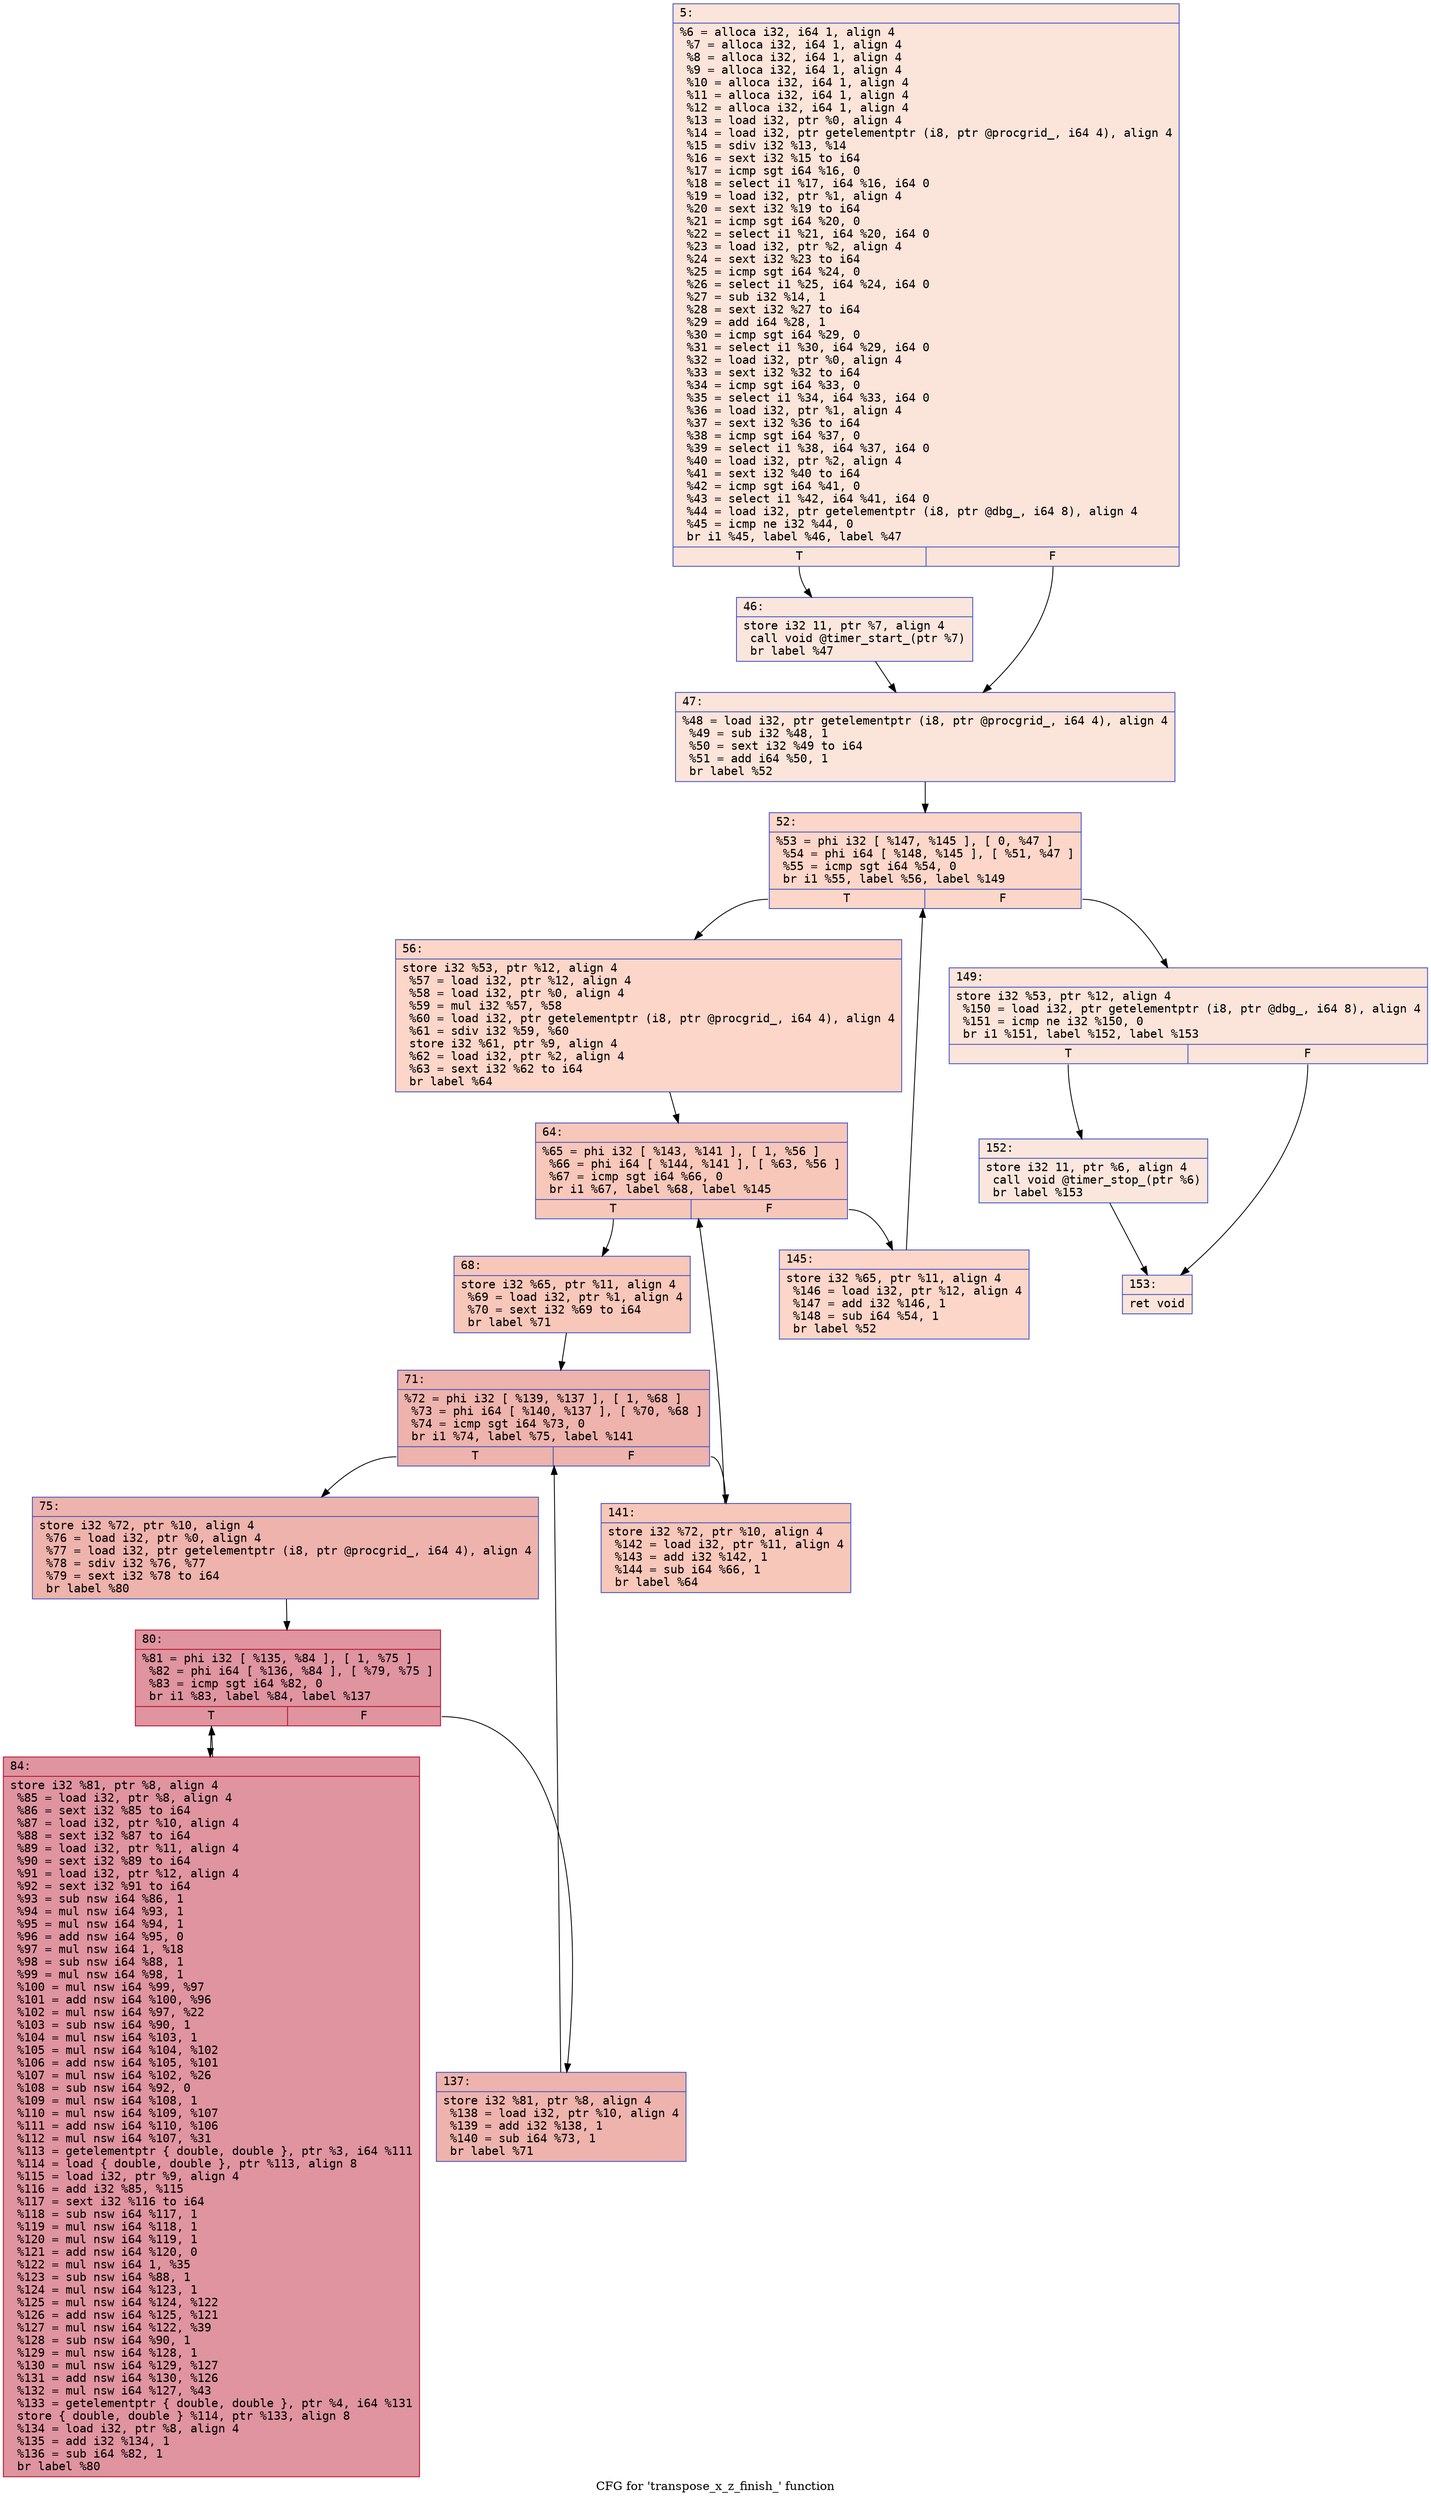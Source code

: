 digraph "CFG for 'transpose_x_z_finish_' function" {
	label="CFG for 'transpose_x_z_finish_' function";

	Node0x55cdf5daa6f0 [shape=record,color="#3d50c3ff", style=filled, fillcolor="#f5c1a970" fontname="Courier",label="{5:\l|  %6 = alloca i32, i64 1, align 4\l  %7 = alloca i32, i64 1, align 4\l  %8 = alloca i32, i64 1, align 4\l  %9 = alloca i32, i64 1, align 4\l  %10 = alloca i32, i64 1, align 4\l  %11 = alloca i32, i64 1, align 4\l  %12 = alloca i32, i64 1, align 4\l  %13 = load i32, ptr %0, align 4\l  %14 = load i32, ptr getelementptr (i8, ptr @procgrid_, i64 4), align 4\l  %15 = sdiv i32 %13, %14\l  %16 = sext i32 %15 to i64\l  %17 = icmp sgt i64 %16, 0\l  %18 = select i1 %17, i64 %16, i64 0\l  %19 = load i32, ptr %1, align 4\l  %20 = sext i32 %19 to i64\l  %21 = icmp sgt i64 %20, 0\l  %22 = select i1 %21, i64 %20, i64 0\l  %23 = load i32, ptr %2, align 4\l  %24 = sext i32 %23 to i64\l  %25 = icmp sgt i64 %24, 0\l  %26 = select i1 %25, i64 %24, i64 0\l  %27 = sub i32 %14, 1\l  %28 = sext i32 %27 to i64\l  %29 = add i64 %28, 1\l  %30 = icmp sgt i64 %29, 0\l  %31 = select i1 %30, i64 %29, i64 0\l  %32 = load i32, ptr %0, align 4\l  %33 = sext i32 %32 to i64\l  %34 = icmp sgt i64 %33, 0\l  %35 = select i1 %34, i64 %33, i64 0\l  %36 = load i32, ptr %1, align 4\l  %37 = sext i32 %36 to i64\l  %38 = icmp sgt i64 %37, 0\l  %39 = select i1 %38, i64 %37, i64 0\l  %40 = load i32, ptr %2, align 4\l  %41 = sext i32 %40 to i64\l  %42 = icmp sgt i64 %41, 0\l  %43 = select i1 %42, i64 %41, i64 0\l  %44 = load i32, ptr getelementptr (i8, ptr @dbg_, i64 8), align 4\l  %45 = icmp ne i32 %44, 0\l  br i1 %45, label %46, label %47\l|{<s0>T|<s1>F}}"];
	Node0x55cdf5daa6f0:s0 -> Node0x55cdf5dab2e0[tooltip="5 -> 46\nProbability 62.50%" ];
	Node0x55cdf5daa6f0:s1 -> Node0x55cdf5dafda0[tooltip="5 -> 47\nProbability 37.50%" ];
	Node0x55cdf5dab2e0 [shape=record,color="#3d50c3ff", style=filled, fillcolor="#f3c7b170" fontname="Courier",label="{46:\l|  store i32 11, ptr %7, align 4\l  call void @timer_start_(ptr %7)\l  br label %47\l}"];
	Node0x55cdf5dab2e0 -> Node0x55cdf5dafda0[tooltip="46 -> 47\nProbability 100.00%" ];
	Node0x55cdf5dafda0 [shape=record,color="#3d50c3ff", style=filled, fillcolor="#f5c1a970" fontname="Courier",label="{47:\l|  %48 = load i32, ptr getelementptr (i8, ptr @procgrid_, i64 4), align 4\l  %49 = sub i32 %48, 1\l  %50 = sext i32 %49 to i64\l  %51 = add i64 %50, 1\l  br label %52\l}"];
	Node0x55cdf5dafda0 -> Node0x55cdf5db0ac0[tooltip="47 -> 52\nProbability 100.00%" ];
	Node0x55cdf5db0ac0 [shape=record,color="#3d50c3ff", style=filled, fillcolor="#f6a38570" fontname="Courier",label="{52:\l|  %53 = phi i32 [ %147, %145 ], [ 0, %47 ]\l  %54 = phi i64 [ %148, %145 ], [ %51, %47 ]\l  %55 = icmp sgt i64 %54, 0\l  br i1 %55, label %56, label %149\l|{<s0>T|<s1>F}}"];
	Node0x55cdf5db0ac0:s0 -> Node0x55cdf5db0d20[tooltip="52 -> 56\nProbability 96.88%" ];
	Node0x55cdf5db0ac0:s1 -> Node0x55cdf5db0d70[tooltip="52 -> 149\nProbability 3.12%" ];
	Node0x55cdf5db0d20 [shape=record,color="#3d50c3ff", style=filled, fillcolor="#f6a38570" fontname="Courier",label="{56:\l|  store i32 %53, ptr %12, align 4\l  %57 = load i32, ptr %12, align 4\l  %58 = load i32, ptr %0, align 4\l  %59 = mul i32 %57, %58\l  %60 = load i32, ptr getelementptr (i8, ptr @procgrid_, i64 4), align 4\l  %61 = sdiv i32 %59, %60\l  store i32 %61, ptr %9, align 4\l  %62 = load i32, ptr %2, align 4\l  %63 = sext i32 %62 to i64\l  br label %64\l}"];
	Node0x55cdf5db0d20 -> Node0x55cdf5db1340[tooltip="56 -> 64\nProbability 100.00%" ];
	Node0x55cdf5db1340 [shape=record,color="#3d50c3ff", style=filled, fillcolor="#ec7f6370" fontname="Courier",label="{64:\l|  %65 = phi i32 [ %143, %141 ], [ 1, %56 ]\l  %66 = phi i64 [ %144, %141 ], [ %63, %56 ]\l  %67 = icmp sgt i64 %66, 0\l  br i1 %67, label %68, label %145\l|{<s0>T|<s1>F}}"];
	Node0x55cdf5db1340:s0 -> Node0x55cdf5db1660[tooltip="64 -> 68\nProbability 96.88%" ];
	Node0x55cdf5db1340:s1 -> Node0x55cdf5db0b80[tooltip="64 -> 145\nProbability 3.12%" ];
	Node0x55cdf5db1660 [shape=record,color="#3d50c3ff", style=filled, fillcolor="#ec7f6370" fontname="Courier",label="{68:\l|  store i32 %65, ptr %11, align 4\l  %69 = load i32, ptr %1, align 4\l  %70 = sext i32 %69 to i64\l  br label %71\l}"];
	Node0x55cdf5db1660 -> Node0x55cdf5db18f0[tooltip="68 -> 71\nProbability 100.00%" ];
	Node0x55cdf5db18f0 [shape=record,color="#3d50c3ff", style=filled, fillcolor="#d6524470" fontname="Courier",label="{71:\l|  %72 = phi i32 [ %139, %137 ], [ 1, %68 ]\l  %73 = phi i64 [ %140, %137 ], [ %70, %68 ]\l  %74 = icmp sgt i64 %73, 0\l  br i1 %74, label %75, label %141\l|{<s0>T|<s1>F}}"];
	Node0x55cdf5db18f0:s0 -> Node0x55cdf5db1c10[tooltip="71 -> 75\nProbability 96.88%" ];
	Node0x55cdf5db18f0:s1 -> Node0x55cdf5db1400[tooltip="71 -> 141\nProbability 3.12%" ];
	Node0x55cdf5db1c10 [shape=record,color="#3d50c3ff", style=filled, fillcolor="#d6524470" fontname="Courier",label="{75:\l|  store i32 %72, ptr %10, align 4\l  %76 = load i32, ptr %0, align 4\l  %77 = load i32, ptr getelementptr (i8, ptr @procgrid_, i64 4), align 4\l  %78 = sdiv i32 %76, %77\l  %79 = sext i32 %78 to i64\l  br label %80\l}"];
	Node0x55cdf5db1c10 -> Node0x55cdf5db1fb0[tooltip="75 -> 80\nProbability 100.00%" ];
	Node0x55cdf5db1fb0 [shape=record,color="#b70d28ff", style=filled, fillcolor="#b70d2870" fontname="Courier",label="{80:\l|  %81 = phi i32 [ %135, %84 ], [ 1, %75 ]\l  %82 = phi i64 [ %136, %84 ], [ %79, %75 ]\l  %83 = icmp sgt i64 %82, 0\l  br i1 %83, label %84, label %137\l|{<s0>T|<s1>F}}"];
	Node0x55cdf5db1fb0:s0 -> Node0x55cdf5db2070[tooltip="80 -> 84\nProbability 96.88%" ];
	Node0x55cdf5db1fb0:s1 -> Node0x55cdf5db19b0[tooltip="80 -> 137\nProbability 3.12%" ];
	Node0x55cdf5db2070 [shape=record,color="#b70d28ff", style=filled, fillcolor="#b70d2870" fontname="Courier",label="{84:\l|  store i32 %81, ptr %8, align 4\l  %85 = load i32, ptr %8, align 4\l  %86 = sext i32 %85 to i64\l  %87 = load i32, ptr %10, align 4\l  %88 = sext i32 %87 to i64\l  %89 = load i32, ptr %11, align 4\l  %90 = sext i32 %89 to i64\l  %91 = load i32, ptr %12, align 4\l  %92 = sext i32 %91 to i64\l  %93 = sub nsw i64 %86, 1\l  %94 = mul nsw i64 %93, 1\l  %95 = mul nsw i64 %94, 1\l  %96 = add nsw i64 %95, 0\l  %97 = mul nsw i64 1, %18\l  %98 = sub nsw i64 %88, 1\l  %99 = mul nsw i64 %98, 1\l  %100 = mul nsw i64 %99, %97\l  %101 = add nsw i64 %100, %96\l  %102 = mul nsw i64 %97, %22\l  %103 = sub nsw i64 %90, 1\l  %104 = mul nsw i64 %103, 1\l  %105 = mul nsw i64 %104, %102\l  %106 = add nsw i64 %105, %101\l  %107 = mul nsw i64 %102, %26\l  %108 = sub nsw i64 %92, 0\l  %109 = mul nsw i64 %108, 1\l  %110 = mul nsw i64 %109, %107\l  %111 = add nsw i64 %110, %106\l  %112 = mul nsw i64 %107, %31\l  %113 = getelementptr \{ double, double \}, ptr %3, i64 %111\l  %114 = load \{ double, double \}, ptr %113, align 8\l  %115 = load i32, ptr %9, align 4\l  %116 = add i32 %85, %115\l  %117 = sext i32 %116 to i64\l  %118 = sub nsw i64 %117, 1\l  %119 = mul nsw i64 %118, 1\l  %120 = mul nsw i64 %119, 1\l  %121 = add nsw i64 %120, 0\l  %122 = mul nsw i64 1, %35\l  %123 = sub nsw i64 %88, 1\l  %124 = mul nsw i64 %123, 1\l  %125 = mul nsw i64 %124, %122\l  %126 = add nsw i64 %125, %121\l  %127 = mul nsw i64 %122, %39\l  %128 = sub nsw i64 %90, 1\l  %129 = mul nsw i64 %128, 1\l  %130 = mul nsw i64 %129, %127\l  %131 = add nsw i64 %130, %126\l  %132 = mul nsw i64 %127, %43\l  %133 = getelementptr \{ double, double \}, ptr %4, i64 %131\l  store \{ double, double \} %114, ptr %133, align 8\l  %134 = load i32, ptr %8, align 4\l  %135 = add i32 %134, 1\l  %136 = sub i64 %82, 1\l  br label %80\l}"];
	Node0x55cdf5db2070 -> Node0x55cdf5db1fb0[tooltip="84 -> 80\nProbability 100.00%" ];
	Node0x55cdf5db19b0 [shape=record,color="#3d50c3ff", style=filled, fillcolor="#d6524470" fontname="Courier",label="{137:\l|  store i32 %81, ptr %8, align 4\l  %138 = load i32, ptr %10, align 4\l  %139 = add i32 %138, 1\l  %140 = sub i64 %73, 1\l  br label %71\l}"];
	Node0x55cdf5db19b0 -> Node0x55cdf5db18f0[tooltip="137 -> 71\nProbability 100.00%" ];
	Node0x55cdf5db1400 [shape=record,color="#3d50c3ff", style=filled, fillcolor="#ec7f6370" fontname="Courier",label="{141:\l|  store i32 %72, ptr %10, align 4\l  %142 = load i32, ptr %11, align 4\l  %143 = add i32 %142, 1\l  %144 = sub i64 %66, 1\l  br label %64\l}"];
	Node0x55cdf5db1400 -> Node0x55cdf5db1340[tooltip="141 -> 64\nProbability 100.00%" ];
	Node0x55cdf5db0b80 [shape=record,color="#3d50c3ff", style=filled, fillcolor="#f6a38570" fontname="Courier",label="{145:\l|  store i32 %65, ptr %11, align 4\l  %146 = load i32, ptr %12, align 4\l  %147 = add i32 %146, 1\l  %148 = sub i64 %54, 1\l  br label %52\l}"];
	Node0x55cdf5db0b80 -> Node0x55cdf5db0ac0[tooltip="145 -> 52\nProbability 100.00%" ];
	Node0x55cdf5db0d70 [shape=record,color="#3d50c3ff", style=filled, fillcolor="#f5c1a970" fontname="Courier",label="{149:\l|  store i32 %53, ptr %12, align 4\l  %150 = load i32, ptr getelementptr (i8, ptr @dbg_, i64 8), align 4\l  %151 = icmp ne i32 %150, 0\l  br i1 %151, label %152, label %153\l|{<s0>T|<s1>F}}"];
	Node0x55cdf5db0d70:s0 -> Node0x55cdf5db5370[tooltip="149 -> 152\nProbability 62.50%" ];
	Node0x55cdf5db0d70:s1 -> Node0x55cdf5db53c0[tooltip="149 -> 153\nProbability 37.50%" ];
	Node0x55cdf5db5370 [shape=record,color="#3d50c3ff", style=filled, fillcolor="#f3c7b170" fontname="Courier",label="{152:\l|  store i32 11, ptr %6, align 4\l  call void @timer_stop_(ptr %6)\l  br label %153\l}"];
	Node0x55cdf5db5370 -> Node0x55cdf5db53c0[tooltip="152 -> 153\nProbability 100.00%" ];
	Node0x55cdf5db53c0 [shape=record,color="#3d50c3ff", style=filled, fillcolor="#f5c1a970" fontname="Courier",label="{153:\l|  ret void\l}"];
}
